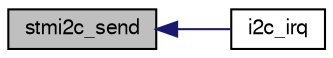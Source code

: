 digraph "stmi2c_send"
{
  edge [fontname="FreeSans",fontsize="10",labelfontname="FreeSans",labelfontsize="10"];
  node [fontname="FreeSans",fontsize="10",shape=record];
  rankdir="LR";
  Node1 [label="stmi2c_send",height=0.2,width=0.4,color="black", fillcolor="grey75", style="filled", fontcolor="black"];
  Node1 -> Node2 [dir="back",color="midnightblue",fontsize="10",style="solid",fontname="FreeSans"];
  Node2 [label="i2c_irq",height=0.2,width=0.4,color="black", fillcolor="white", style="filled",URL="$stm32_2mcu__periph_2i2c__arch_8c.html#a9cdca4a1beda37ad7a9a7087252b6bbf"];
}
